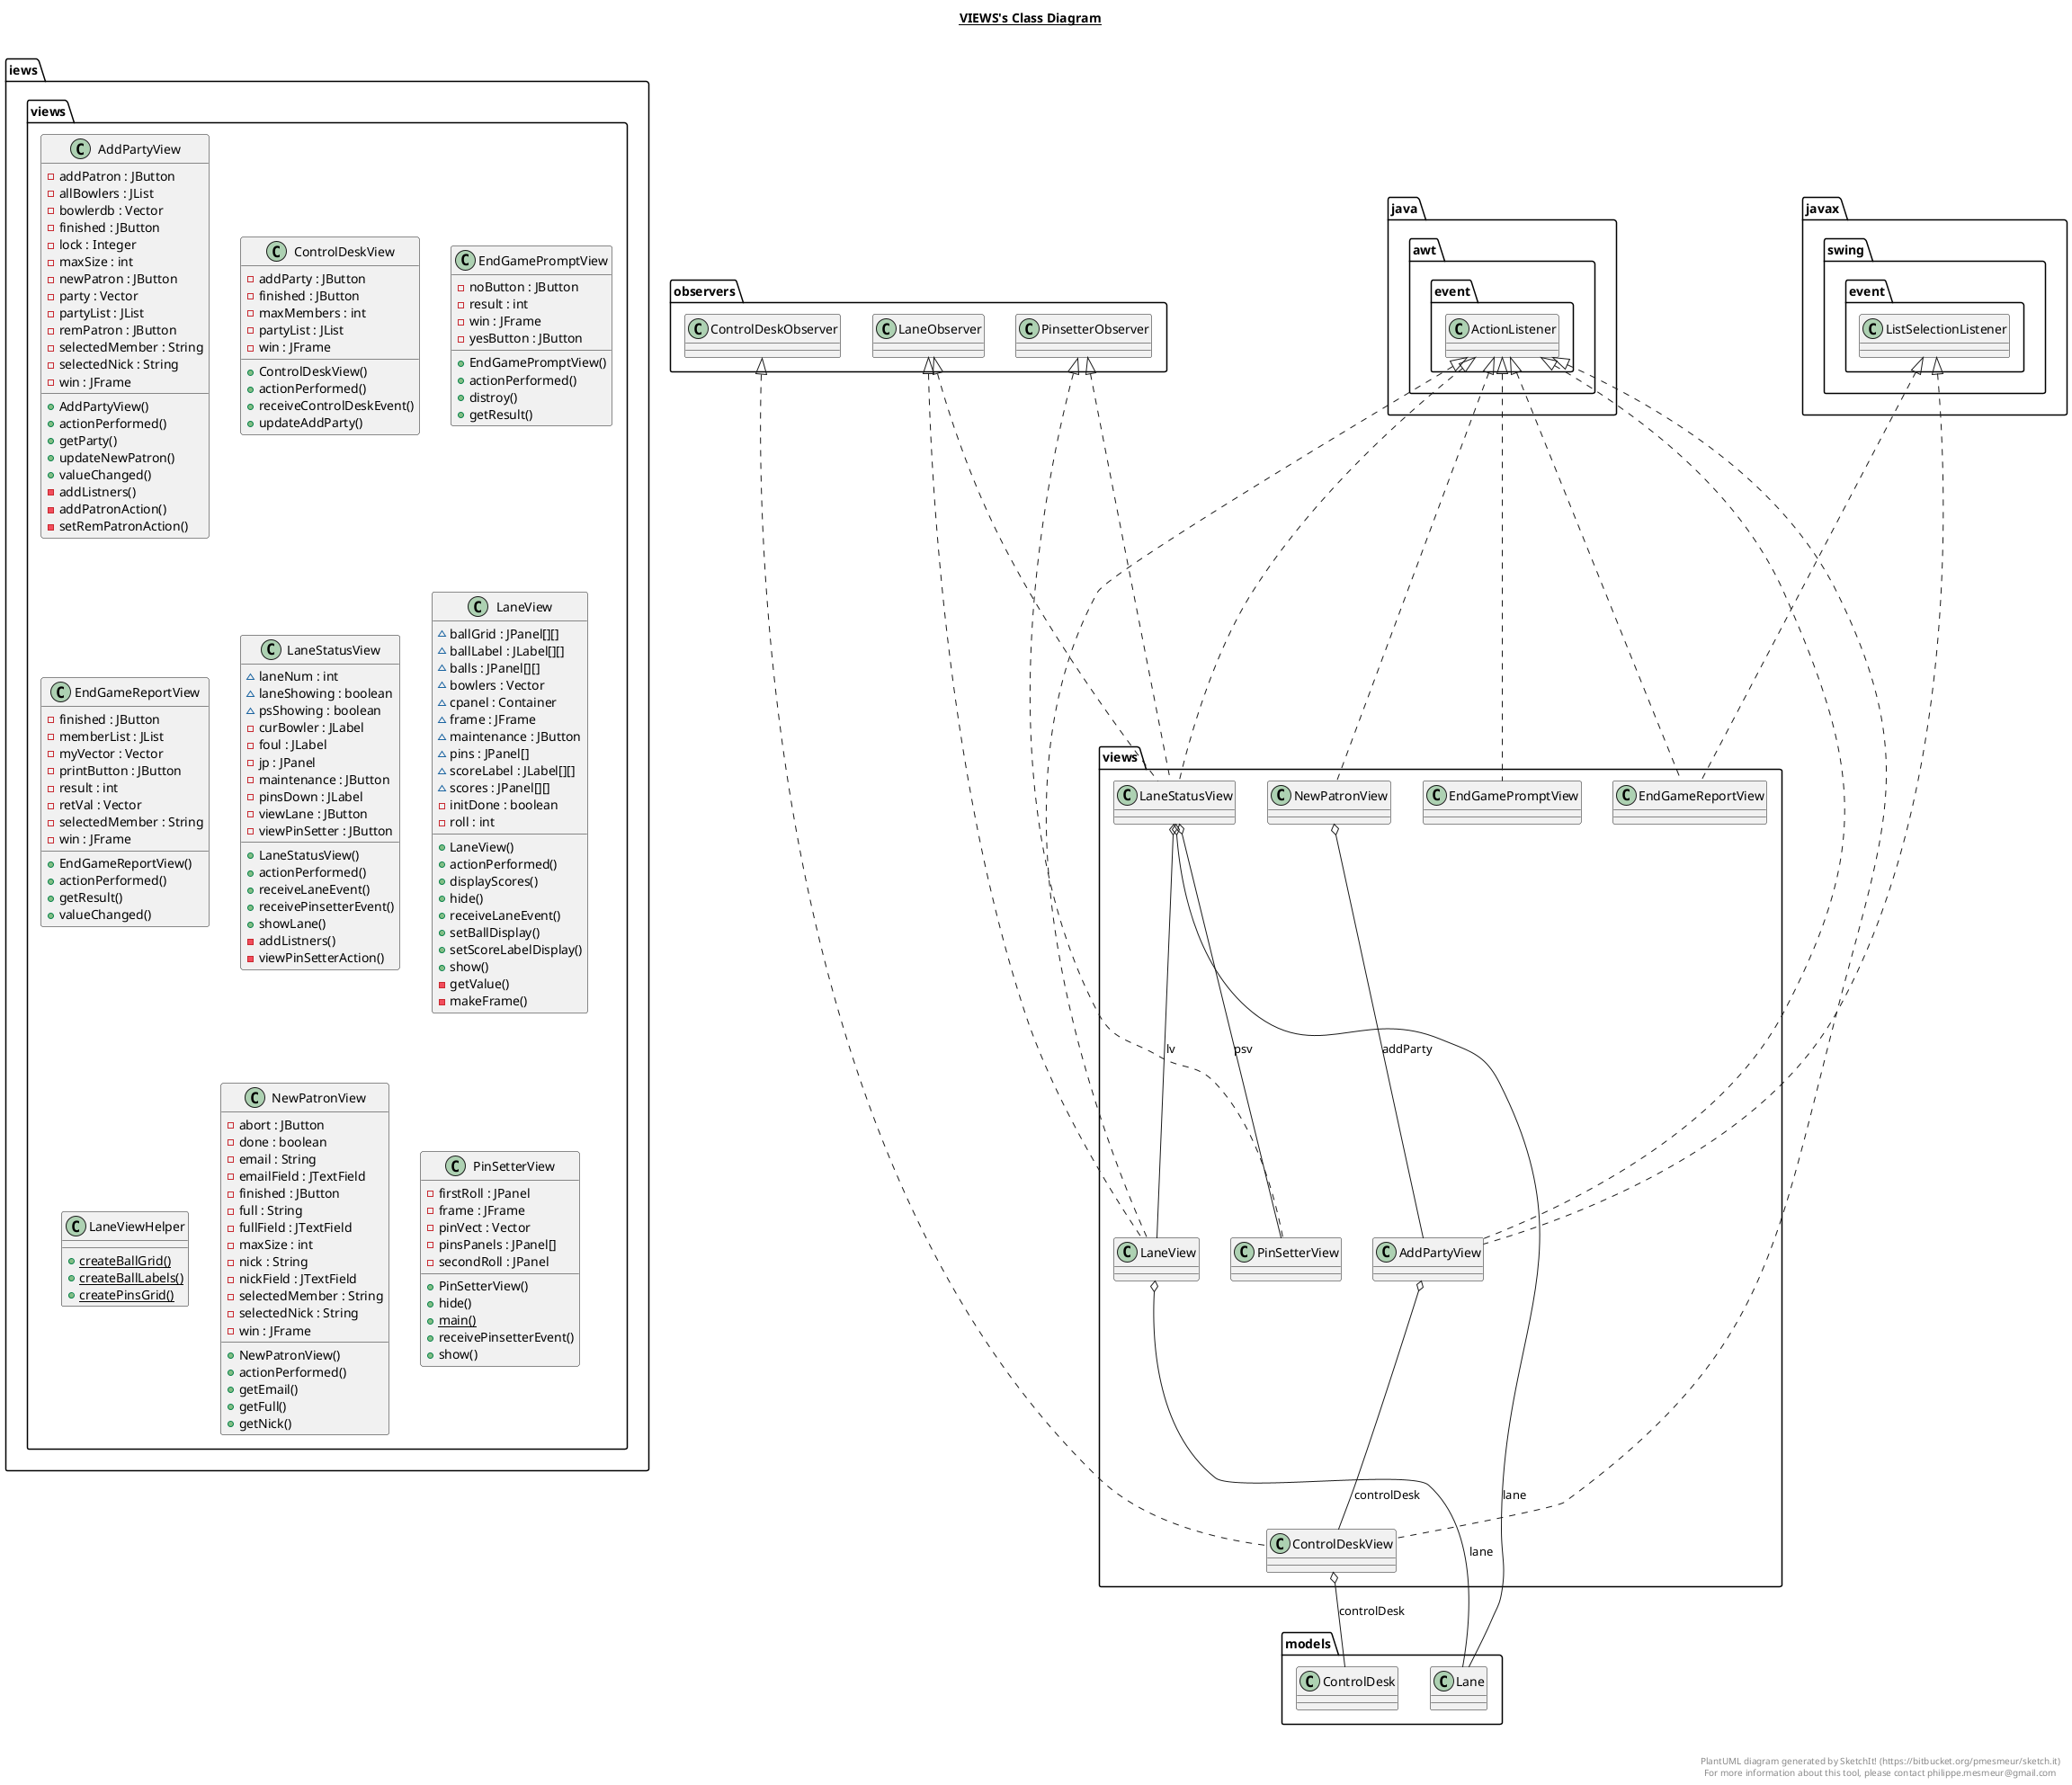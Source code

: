 @startuml

title __VIEWS's Class Diagram__\n

    namespace iews {
      class views.AddPartyView {
          - addPatron : JButton
          - allBowlers : JList
          - bowlerdb : Vector
          - finished : JButton
          - lock : Integer
          - maxSize : int
          - newPatron : JButton
          - party : Vector
          - partyList : JList
          - remPatron : JButton
          - selectedMember : String
          - selectedNick : String
          - win : JFrame
          + AddPartyView()
          + actionPerformed()
          + getParty()
          + updateNewPatron()
          + valueChanged()
          - addListners()
          - addPatronAction()
          - setRemPatronAction()
      }
    }

    namespace iews {
      class views.ControlDeskView {
          - addParty : JButton
          - finished : JButton
          - maxMembers : int
          - partyList : JList
          - win : JFrame
          + ControlDeskView()
          + actionPerformed()
          + receiveControlDeskEvent()
          + updateAddParty()
      }
    }


    namespace iews {
      class views.EndGamePromptView {
          - noButton : JButton
          - result : int
          - win : JFrame
          - yesButton : JButton
          + EndGamePromptView()
          + actionPerformed()
          + distroy()
          + getResult()
      }
    }


    namespace iews {
      class views.EndGameReportView {
          - finished : JButton
          - memberList : JList
          - myVector : Vector
          - printButton : JButton
          - result : int
          - retVal : Vector
          - selectedMember : String
          - win : JFrame
          + EndGameReportView()
          + actionPerformed()
          + getResult()
          + valueChanged()
      }
    }


    namespace iews {
      class views.LaneStatusView {
          ~ laneNum : int
          ~ laneShowing : boolean
          ~ psShowing : boolean
          - curBowler : JLabel
          - foul : JLabel
          - jp : JPanel
          - maintenance : JButton
          - pinsDown : JLabel
          - viewLane : JButton
          - viewPinSetter : JButton
          + LaneStatusView()
          + actionPerformed()
          + receiveLaneEvent()
          + receivePinsetterEvent()
          + showLane()
          - addListners()
          - viewPinSetterAction()
      }
    }

    namespace iews {
      class views.LaneView {
          ~ ballGrid : JPanel[][]
          ~ ballLabel : JLabel[][]
          ~ balls : JPanel[][]
          ~ bowlers : Vector
          ~ cpanel : Container
          ~ frame : JFrame
          ~ maintenance : JButton
          ~ pins : JPanel[]
          ~ scoreLabel : JLabel[][]
          ~ scores : JPanel[][]
          - initDone : boolean
          - roll : int
          + LaneView()
          + actionPerformed()
          + displayScores()
          + hide()
          + receiveLaneEvent()
          + setBallDisplay()
          + setScoreLabelDisplay()
          + show()
          - getValue()
          - makeFrame()
      }
    }


    namespace iews {
      class views.LaneViewHelper {
          {static} + createBallGrid()
          {static} + createBallLabels()
          {static} + createPinsGrid()
      }
    }


    namespace iews {
      class views.NewPatronView {
          - abort : JButton
          - done : boolean
          - email : String
          - emailField : JTextField
          - finished : JButton
          - full : String
          - fullField : JTextField
          - maxSize : int
          - nick : String
          - nickField : JTextField
          - selectedMember : String
          - selectedNick : String
          - win : JFrame
          + NewPatronView()
          + actionPerformed()
          + getEmail()
          + getFull()
          + getNick()
      }
    }

    namespace iews {
      class views.PinSetterView {
          - firstRoll : JPanel
          - frame : JFrame
          - pinVect : Vector
          - pinsPanels : JPanel[]
          - secondRoll : JPanel
          + PinSetterView()
          + hide()
          {static} + main()
          + receivePinsetterEvent()
          + show()
      }
    }

  

  views.AddPartyView .up.|> java.awt.event.ActionListener
  views.AddPartyView .up.|> javax.swing.event.ListSelectionListener
  views.AddPartyView o-- views.ControlDeskView : controlDesk
  views.ControlDeskView .up.|> java.awt.event.ActionListener
  views.ControlDeskView .up.|> observers.ControlDeskObserver
  views.ControlDeskView o-- models.ControlDesk : controlDesk
  views.EndGamePromptView .up.|> java.awt.event.ActionListener
  views.EndGameReportView .up.|> java.awt.event.ActionListener
  views.EndGameReportView .up.|> javax.swing.event.ListSelectionListener
  views.LaneStatusView .up.|> java.awt.event.ActionListener
  views.LaneStatusView .up.|> observers.LaneObserver
  views.LaneStatusView .up.|> observers.PinsetterObserver
  views.LaneStatusView o-- models.Lane : lane
  views.LaneStatusView o-- views.LaneView : lv
  views.LaneStatusView o-- views.PinSetterView : psv
  views.LaneView .up.|> java.awt.event.ActionListener
  views.LaneView .up.|> observers.LaneObserver
  views.LaneView o-- models.Lane : lane
  views.NewPatronView .up.|> java.awt.event.ActionListener
  views.NewPatronView o-- views.AddPartyView : addParty
  views.PinSetterView .up.|> observers.PinsetterObserver


right footer


PlantUML diagram generated by SketchIt! (https://bitbucket.org/pmesmeur/sketch.it)
For more information about this tool, please contact philippe.mesmeur@gmail.com
endfooter

@enduml
